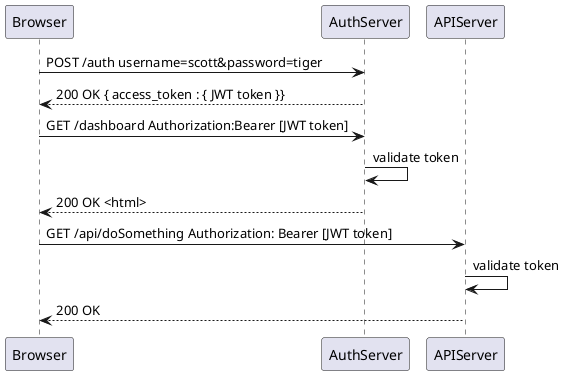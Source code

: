 @startuml
Browser -> AuthServer : POST /auth username=scott&password=tiger
AuthServer --> Browser : 200 OK { access_token : { JWT token }}

Browser -> AuthServer : GET /dashboard Authorization:Bearer [JWT token]
AuthServer -> AuthServer : validate token
AuthServer --> Browser : 200 OK <html>

Browser -> APIServer : GET /api/doSomething Authorization: Bearer [JWT token]
APIServer -> APIServer : validate token
APIServer --> Browser : 200 OK
@enduml